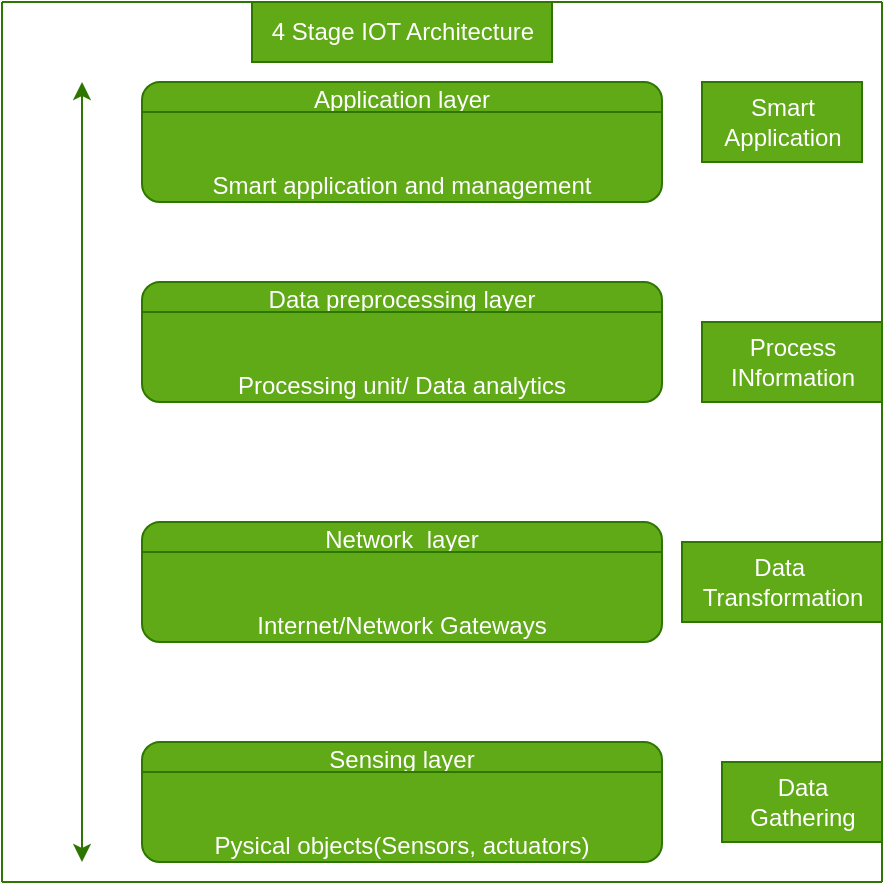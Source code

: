 <mxfile version="20.5.3" type="device"><diagram id="I6ZcU89Y7sG3lojSLKFp" name="Page-1"><mxGraphModel dx="868" dy="450" grid="1" gridSize="10" guides="1" tooltips="1" connect="1" arrows="1" fold="1" page="1" pageScale="1" pageWidth="850" pageHeight="1100" math="0" shadow="0"><root><mxCell id="0"/><mxCell id="1" parent="0"/><mxCell id="OLz4crz9yh7xxC1RBdWr-1" value="Application layer&lt;br&gt;&lt;br&gt;&lt;br&gt;Smart application and management" style="rounded=1;whiteSpace=wrap;html=1;fillColor=#60a917;fontColor=#ffffff;strokeColor=#2D7600;" vertex="1" parent="1"><mxGeometry x="270" y="120" width="260" height="60" as="geometry"/></mxCell><mxCell id="OLz4crz9yh7xxC1RBdWr-2" value="" style="endArrow=none;html=1;rounded=0;entryX=1;entryY=0.25;entryDx=0;entryDy=0;exitX=0;exitY=0.25;exitDx=0;exitDy=0;fillColor=#60a917;strokeColor=#2D7600;" edge="1" parent="1" source="OLz4crz9yh7xxC1RBdWr-1" target="OLz4crz9yh7xxC1RBdWr-1"><mxGeometry width="50" height="50" relative="1" as="geometry"><mxPoint x="240" y="280" as="sourcePoint"/><mxPoint x="450" y="200" as="targetPoint"/></mxGeometry></mxCell><mxCell id="OLz4crz9yh7xxC1RBdWr-3" value="" style="endArrow=none;html=1;rounded=0;entryX=1;entryY=0.25;entryDx=0;entryDy=0;exitX=0;exitY=0.25;exitDx=0;exitDy=0;fillColor=#60a917;strokeColor=#2D7600;" edge="1" parent="1"><mxGeometry width="50" height="50" relative="1" as="geometry"><mxPoint x="270" y="135" as="sourcePoint"/><mxPoint x="530" y="135" as="targetPoint"/></mxGeometry></mxCell><mxCell id="OLz4crz9yh7xxC1RBdWr-6" value="Data preprocessing layer&lt;br&gt;&lt;br&gt;&lt;br&gt;Processing unit/ Data analytics" style="rounded=1;whiteSpace=wrap;html=1;fillColor=#60a917;fontColor=#ffffff;strokeColor=#2D7600;" vertex="1" parent="1"><mxGeometry x="270" y="220" width="260" height="60" as="geometry"/></mxCell><mxCell id="OLz4crz9yh7xxC1RBdWr-7" value="" style="endArrow=none;html=1;rounded=0;entryX=1;entryY=0.25;entryDx=0;entryDy=0;exitX=0;exitY=0.25;exitDx=0;exitDy=0;fillColor=#60a917;strokeColor=#2D7600;" edge="1" parent="1" source="OLz4crz9yh7xxC1RBdWr-6" target="OLz4crz9yh7xxC1RBdWr-6"><mxGeometry width="50" height="50" relative="1" as="geometry"><mxPoint x="320" y="390" as="sourcePoint"/><mxPoint x="380" y="340" as="targetPoint"/></mxGeometry></mxCell><mxCell id="OLz4crz9yh7xxC1RBdWr-8" value="Network&amp;nbsp; layer&lt;br&gt;&lt;br&gt;&lt;br&gt;Internet/Network Gateways" style="rounded=1;whiteSpace=wrap;html=1;fillColor=#60a917;fontColor=#ffffff;strokeColor=#2D7600;" vertex="1" parent="1"><mxGeometry x="270" y="340" width="260" height="60" as="geometry"/></mxCell><mxCell id="OLz4crz9yh7xxC1RBdWr-9" value="" style="endArrow=none;html=1;rounded=0;entryX=1;entryY=0.25;entryDx=0;entryDy=0;exitX=0;exitY=0.25;exitDx=0;exitDy=0;fillColor=#60a917;strokeColor=#2D7600;" edge="1" parent="1" source="OLz4crz9yh7xxC1RBdWr-8" target="OLz4crz9yh7xxC1RBdWr-8"><mxGeometry width="50" height="50" relative="1" as="geometry"><mxPoint x="340" y="520" as="sourcePoint"/><mxPoint x="390" y="470" as="targetPoint"/></mxGeometry></mxCell><mxCell id="OLz4crz9yh7xxC1RBdWr-10" value="Sensing layer&lt;br&gt;&lt;br&gt;&lt;br&gt;Pysical objects(Sensors, actuators)" style="rounded=1;whiteSpace=wrap;html=1;fillColor=#60a917;fontColor=#ffffff;strokeColor=#2D7600;" vertex="1" parent="1"><mxGeometry x="270" y="450" width="260" height="60" as="geometry"/></mxCell><mxCell id="OLz4crz9yh7xxC1RBdWr-11" value="" style="endArrow=classic;startArrow=classic;html=1;rounded=0;fillColor=#60a917;strokeColor=#2D7600;" edge="1" parent="1"><mxGeometry width="50" height="50" relative="1" as="geometry"><mxPoint x="240" y="510" as="sourcePoint"/><mxPoint x="240" y="120" as="targetPoint"/></mxGeometry></mxCell><mxCell id="OLz4crz9yh7xxC1RBdWr-12" value="Smart &lt;br&gt;Application" style="text;html=1;align=center;verticalAlign=middle;resizable=0;points=[];autosize=1;strokeColor=#2D7600;fillColor=#60a917;fontColor=#ffffff;" vertex="1" parent="1"><mxGeometry x="550" y="120" width="80" height="40" as="geometry"/></mxCell><mxCell id="OLz4crz9yh7xxC1RBdWr-13" value="Process&lt;br&gt;INformation" style="text;html=1;align=center;verticalAlign=middle;resizable=0;points=[];autosize=1;strokeColor=#2D7600;fillColor=#60a917;fontColor=#ffffff;" vertex="1" parent="1"><mxGeometry x="550" y="240" width="90" height="40" as="geometry"/></mxCell><mxCell id="OLz4crz9yh7xxC1RBdWr-14" value="Data&amp;nbsp;&lt;br&gt;Transformation" style="text;html=1;align=center;verticalAlign=middle;resizable=0;points=[];autosize=1;strokeColor=#2D7600;fillColor=#60a917;fontColor=#ffffff;" vertex="1" parent="1"><mxGeometry x="540" y="350" width="100" height="40" as="geometry"/></mxCell><mxCell id="OLz4crz9yh7xxC1RBdWr-15" value="Data&lt;br&gt;Gathering" style="text;html=1;align=center;verticalAlign=middle;resizable=0;points=[];autosize=1;strokeColor=#2D7600;fillColor=#60a917;fontColor=#ffffff;" vertex="1" parent="1"><mxGeometry x="560" y="460" width="80" height="40" as="geometry"/></mxCell><mxCell id="OLz4crz9yh7xxC1RBdWr-16" value="" style="endArrow=none;html=1;rounded=0;entryX=1;entryY=0.25;entryDx=0;entryDy=0;exitX=0;exitY=0.25;exitDx=0;exitDy=0;fillColor=#60a917;strokeColor=#2D7600;" edge="1" parent="1" source="OLz4crz9yh7xxC1RBdWr-10" target="OLz4crz9yh7xxC1RBdWr-10"><mxGeometry width="50" height="50" relative="1" as="geometry"><mxPoint x="260" y="520" as="sourcePoint"/><mxPoint x="90" y="570" as="targetPoint"/></mxGeometry></mxCell><mxCell id="OLz4crz9yh7xxC1RBdWr-17" value="4 Stage IOT Architecture" style="text;html=1;align=center;verticalAlign=middle;resizable=0;points=[];autosize=1;strokeColor=#2D7600;fillColor=#60a917;fontColor=#ffffff;" vertex="1" parent="1"><mxGeometry x="325" y="80" width="150" height="30" as="geometry"/></mxCell><mxCell id="OLz4crz9yh7xxC1RBdWr-18" value="" style="endArrow=none;html=1;rounded=0;fillColor=#60a917;strokeColor=#2D7600;" edge="1" parent="1"><mxGeometry width="50" height="50" relative="1" as="geometry"><mxPoint x="200" y="520" as="sourcePoint"/><mxPoint x="200" y="80" as="targetPoint"/></mxGeometry></mxCell><mxCell id="OLz4crz9yh7xxC1RBdWr-20" value="" style="endArrow=none;html=1;rounded=0;fillColor=#60a917;strokeColor=#2D7600;" edge="1" parent="1"><mxGeometry width="50" height="50" relative="1" as="geometry"><mxPoint x="200" y="80" as="sourcePoint"/><mxPoint x="640" y="80" as="targetPoint"/></mxGeometry></mxCell><mxCell id="OLz4crz9yh7xxC1RBdWr-21" value="" style="endArrow=none;html=1;rounded=0;fillColor=#60a917;strokeColor=#2D7600;" edge="1" parent="1"><mxGeometry width="50" height="50" relative="1" as="geometry"><mxPoint x="200" y="520" as="sourcePoint"/><mxPoint x="640" y="520" as="targetPoint"/></mxGeometry></mxCell><mxCell id="OLz4crz9yh7xxC1RBdWr-22" value="" style="endArrow=none;html=1;rounded=0;fillColor=#60a917;strokeColor=#2D7600;" edge="1" parent="1"><mxGeometry width="50" height="50" relative="1" as="geometry"><mxPoint x="640" y="520" as="sourcePoint"/><mxPoint x="640" y="80" as="targetPoint"/></mxGeometry></mxCell></root></mxGraphModel></diagram></mxfile>